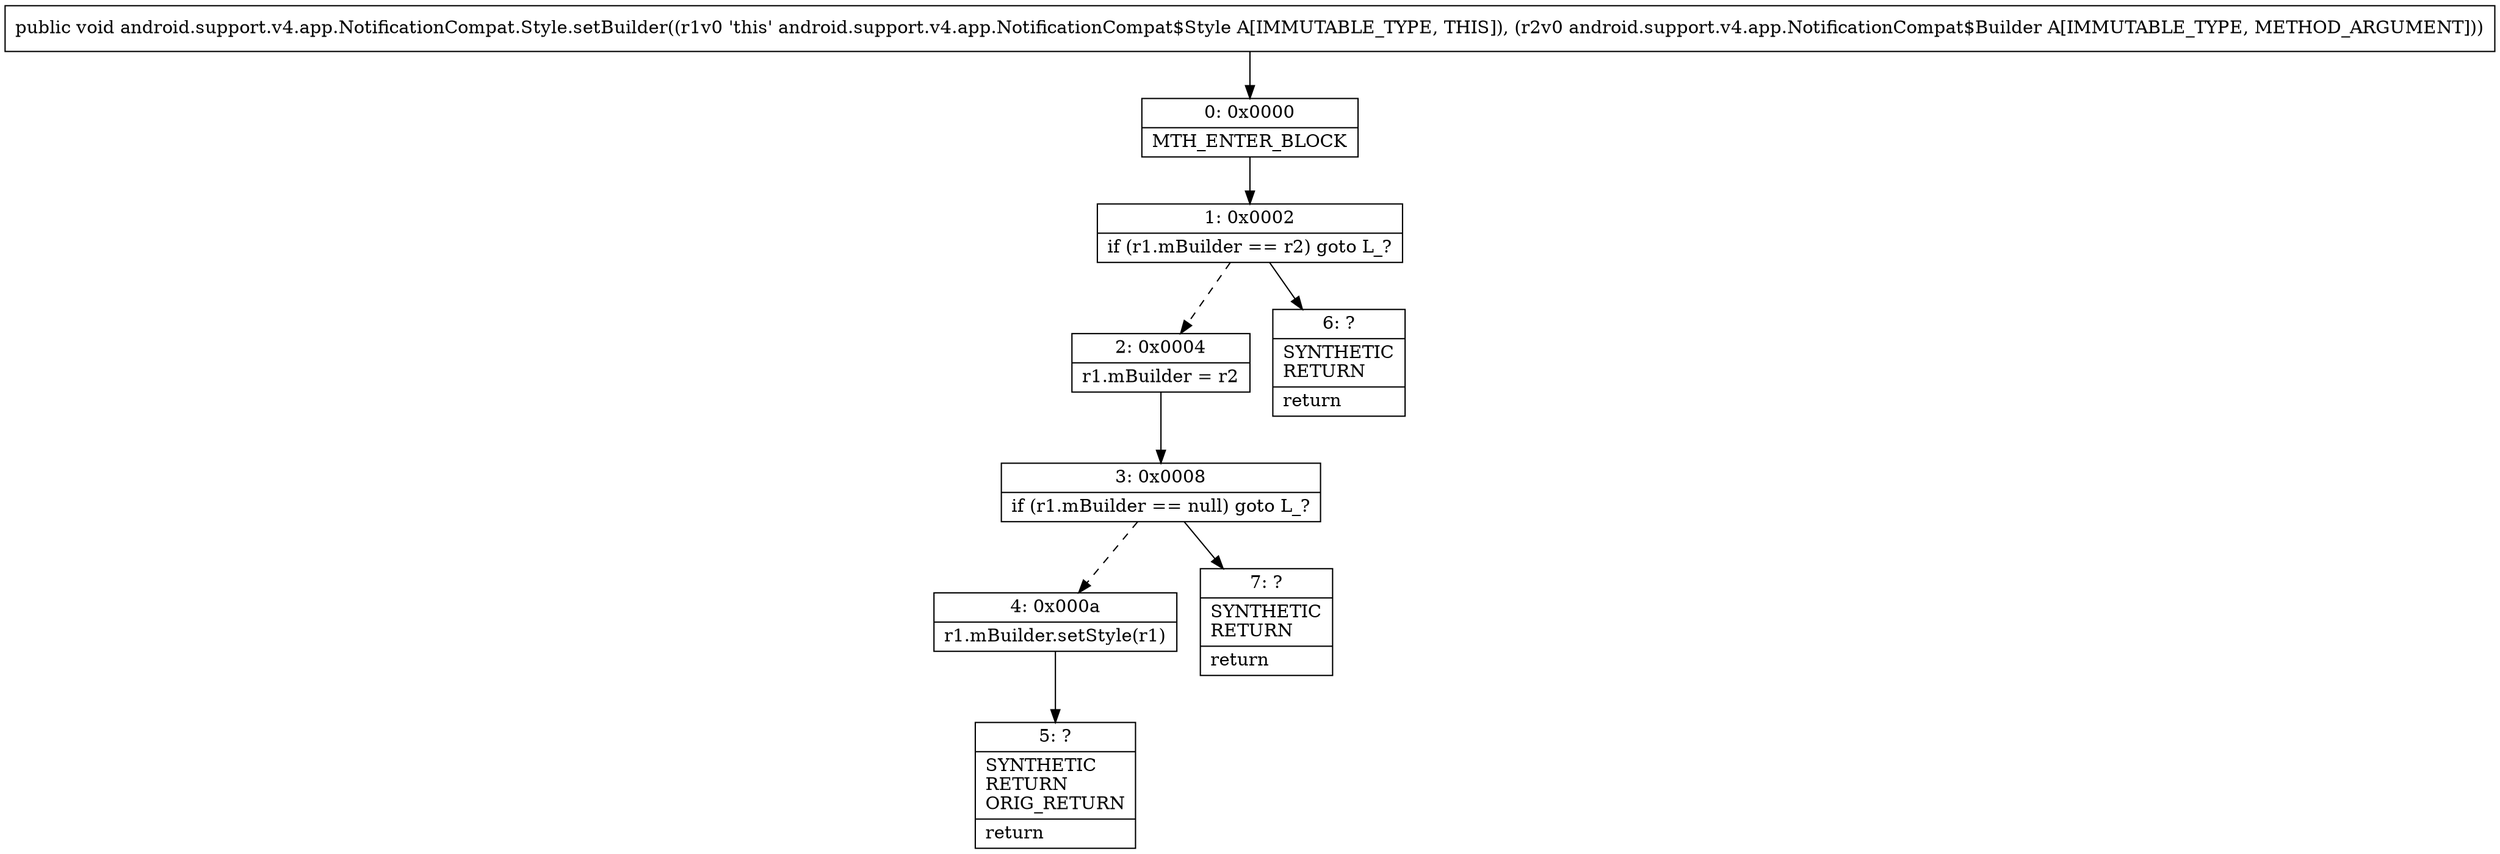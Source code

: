 digraph "CFG forandroid.support.v4.app.NotificationCompat.Style.setBuilder(Landroid\/support\/v4\/app\/NotificationCompat$Builder;)V" {
Node_0 [shape=record,label="{0\:\ 0x0000|MTH_ENTER_BLOCK\l}"];
Node_1 [shape=record,label="{1\:\ 0x0002|if (r1.mBuilder == r2) goto L_?\l}"];
Node_2 [shape=record,label="{2\:\ 0x0004|r1.mBuilder = r2\l}"];
Node_3 [shape=record,label="{3\:\ 0x0008|if (r1.mBuilder == null) goto L_?\l}"];
Node_4 [shape=record,label="{4\:\ 0x000a|r1.mBuilder.setStyle(r1)\l}"];
Node_5 [shape=record,label="{5\:\ ?|SYNTHETIC\lRETURN\lORIG_RETURN\l|return\l}"];
Node_6 [shape=record,label="{6\:\ ?|SYNTHETIC\lRETURN\l|return\l}"];
Node_7 [shape=record,label="{7\:\ ?|SYNTHETIC\lRETURN\l|return\l}"];
MethodNode[shape=record,label="{public void android.support.v4.app.NotificationCompat.Style.setBuilder((r1v0 'this' android.support.v4.app.NotificationCompat$Style A[IMMUTABLE_TYPE, THIS]), (r2v0 android.support.v4.app.NotificationCompat$Builder A[IMMUTABLE_TYPE, METHOD_ARGUMENT])) }"];
MethodNode -> Node_0;
Node_0 -> Node_1;
Node_1 -> Node_2[style=dashed];
Node_1 -> Node_6;
Node_2 -> Node_3;
Node_3 -> Node_4[style=dashed];
Node_3 -> Node_7;
Node_4 -> Node_5;
}

